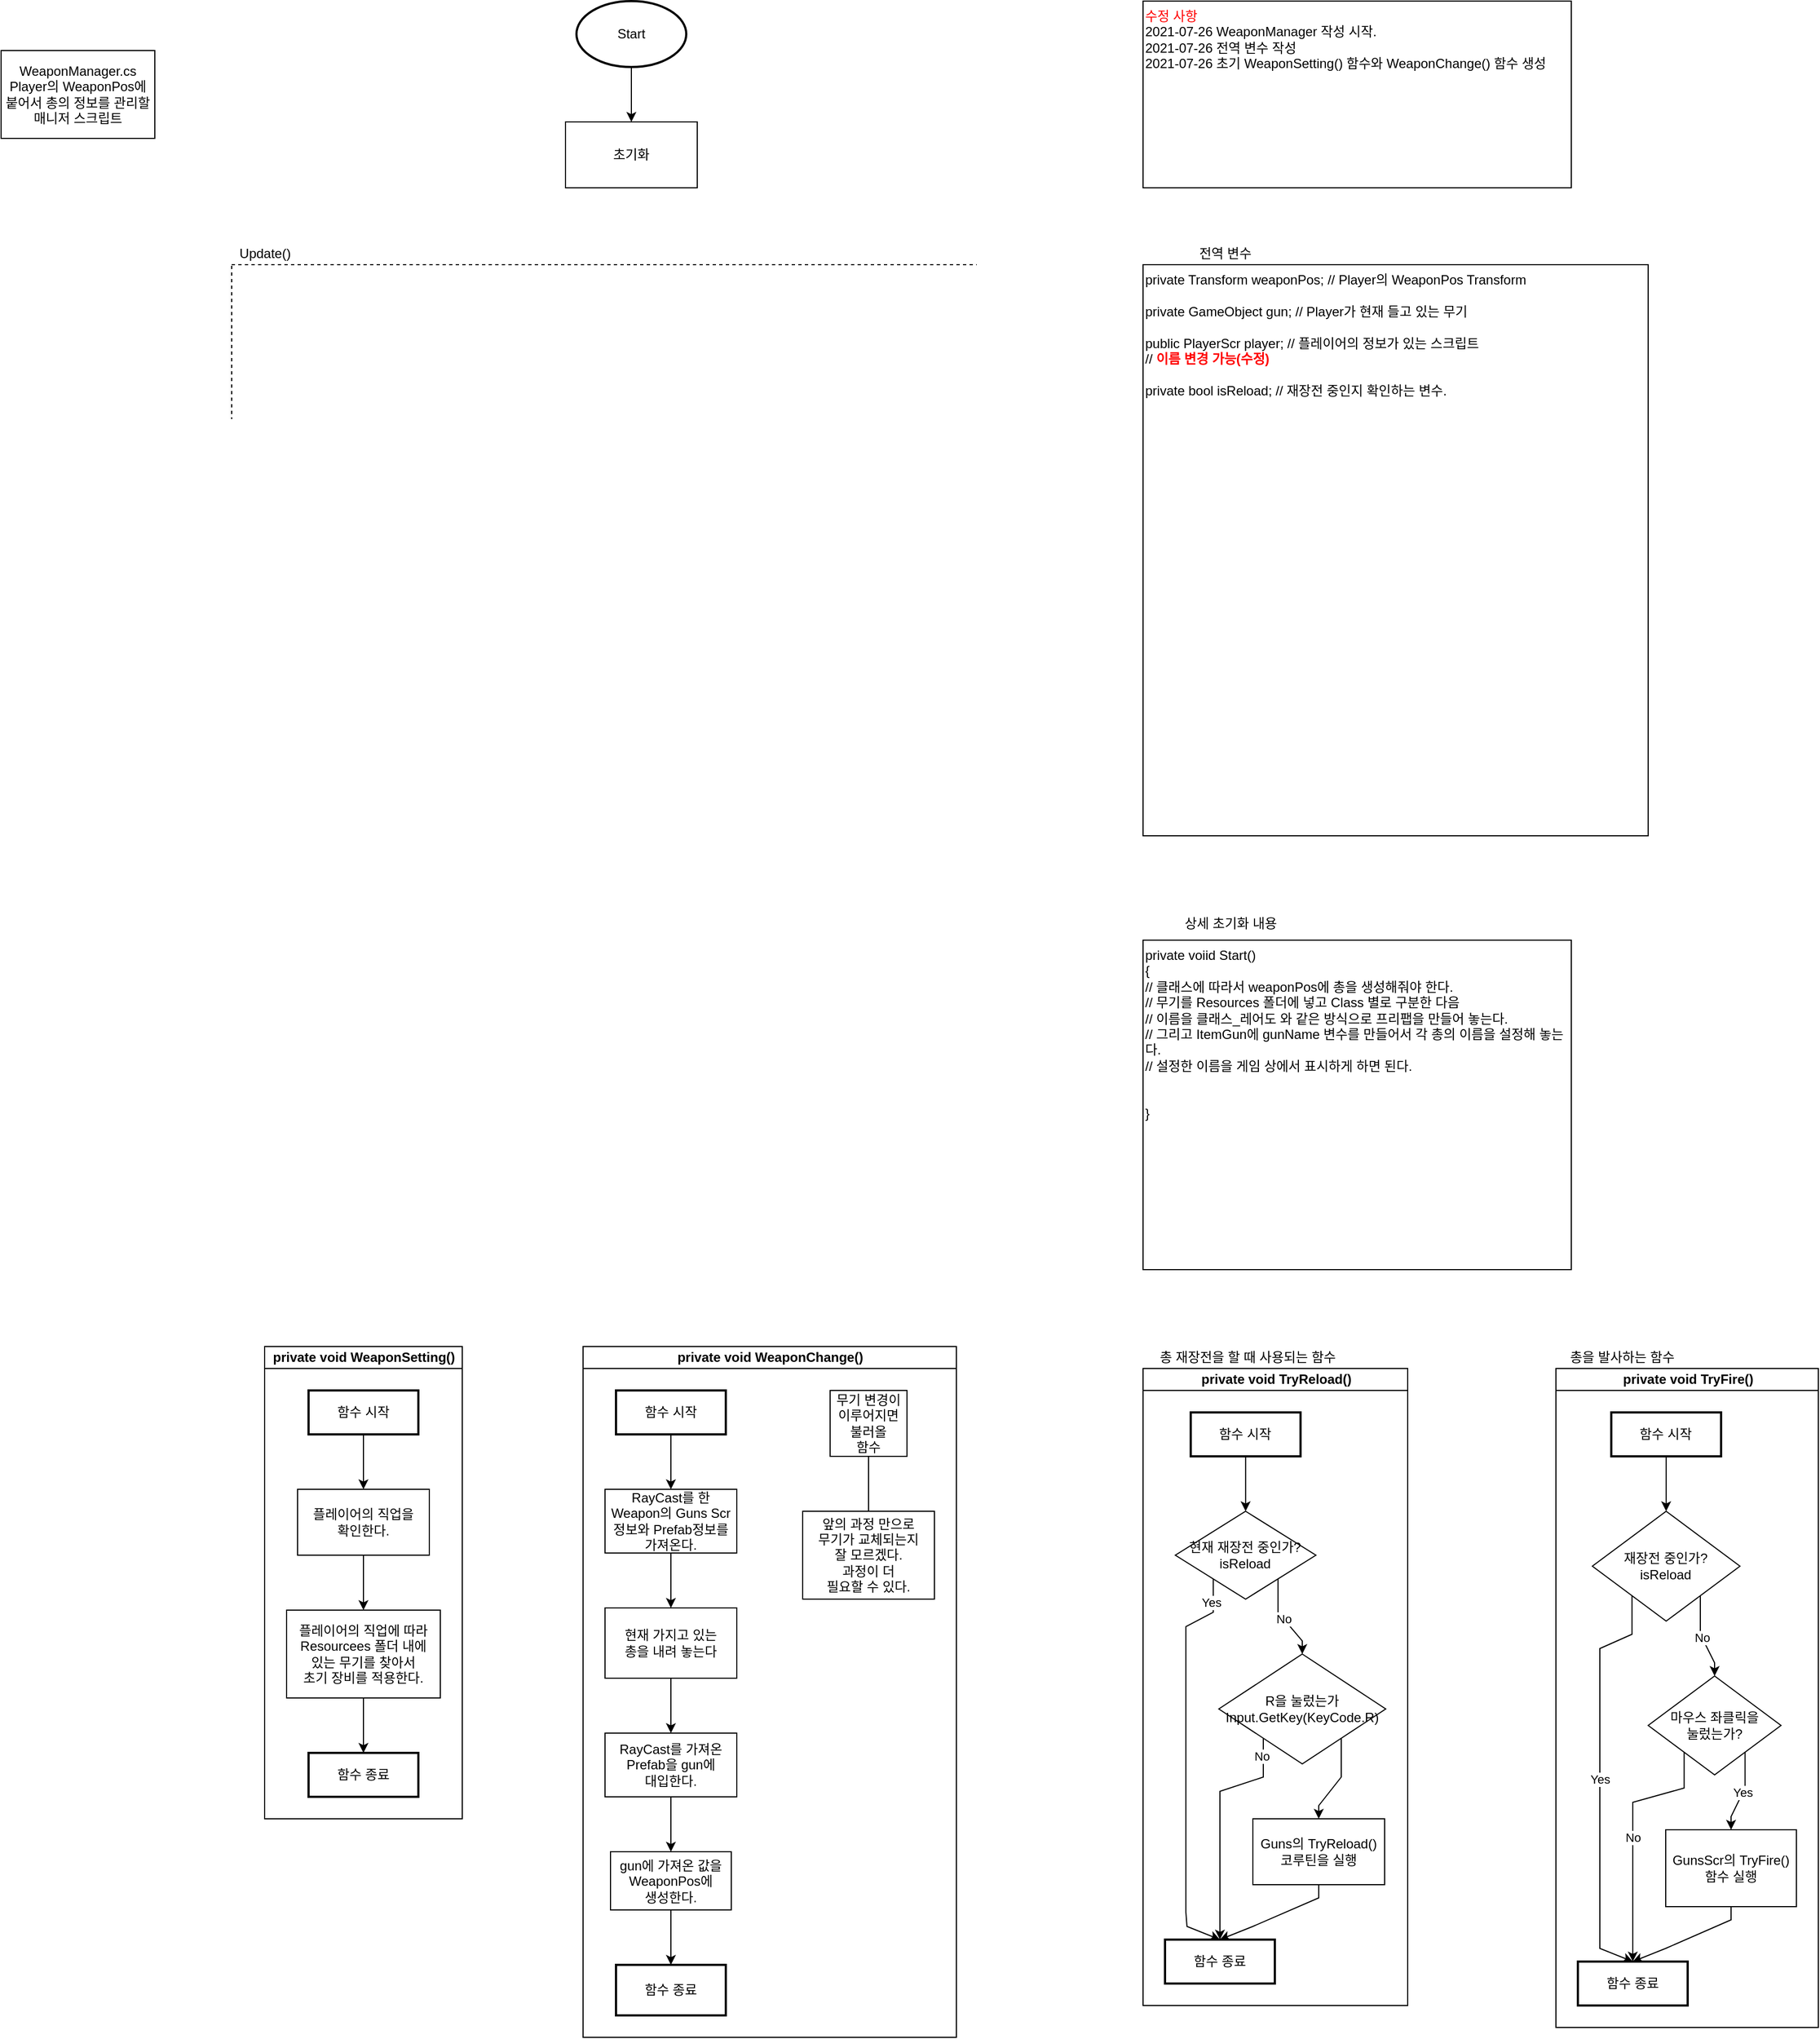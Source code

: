 <mxfile version="13.9.9" type="device"><diagram id="fbpAZVnEKRKCzAowPleW" name="페이지-1"><mxGraphModel dx="2105" dy="948" grid="1" gridSize="10" guides="1" tooltips="1" connect="1" arrows="1" fold="1" page="1" pageScale="1" pageWidth="827" pageHeight="1169" math="0" shadow="0"><root><mxCell id="0"/><mxCell id="1" parent="0"/><mxCell id="R7Zz_K95-D4hdkjk5hmP-1" value="WeaponManager.cs&lt;br&gt;Player의 WeaponPos에 붙어서 총의 정보를 관리할 매니저 스크립트" style="rounded=0;whiteSpace=wrap;html=1;" parent="1" vertex="1"><mxGeometry x="-160" y="75" width="140" height="80" as="geometry"/></mxCell><mxCell id="R7Zz_K95-D4hdkjk5hmP-2" value="&lt;font color=&quot;#ff0000&quot;&gt;수정 사항&lt;br&gt;&lt;/font&gt;2021-07-26 WeaponManager 작성 시작.&lt;br&gt;2021-07-26 전역 변수 작성&lt;br&gt;2021-07-26 초기 WeaponSetting() 함수와 WeaponChange() 함수 생성" style="rounded=0;whiteSpace=wrap;html=1;align=left;verticalAlign=top;" parent="1" vertex="1"><mxGeometry x="880" y="30" width="390" height="170" as="geometry"/></mxCell><mxCell id="R7Zz_K95-D4hdkjk5hmP-3" value="" style="edgeStyle=orthogonalEdgeStyle;rounded=0;orthogonalLoop=1;jettySize=auto;html=1;" parent="1" source="R7Zz_K95-D4hdkjk5hmP-4" target="R7Zz_K95-D4hdkjk5hmP-5" edge="1"><mxGeometry relative="1" as="geometry"/></mxCell><mxCell id="R7Zz_K95-D4hdkjk5hmP-4" value="Start" style="strokeWidth=2;html=1;shape=mxgraph.flowchart.start_1;whiteSpace=wrap;" parent="1" vertex="1"><mxGeometry x="364" y="30" width="100" height="60" as="geometry"/></mxCell><mxCell id="R7Zz_K95-D4hdkjk5hmP-5" value="초기화" style="rounded=0;whiteSpace=wrap;html=1;" parent="1" vertex="1"><mxGeometry x="354" y="140" width="120" height="60" as="geometry"/></mxCell><mxCell id="R7Zz_K95-D4hdkjk5hmP-6" value="private Transform weaponPos; // Player의 WeaponPos Transform&lt;br&gt;&lt;br&gt;private GameObject gun; // Player가 현재 들고 있는 무기&lt;br&gt;&lt;br&gt;public PlayerScr player; // 플레이어의 정보가 있는 스크립트&lt;br&gt;// &lt;font color=&quot;#ff0000&quot; style=&quot;font-weight: bold&quot;&gt;이름 변경 가능(수정)&lt;/font&gt;&lt;br&gt;&lt;br&gt;private bool isReload; // 재장전 중인지 확인하는 변수." style="rounded=0;whiteSpace=wrap;html=1;align=left;verticalAlign=top;fontFamily=Helvetica;" parent="1" vertex="1"><mxGeometry x="880" y="270" width="460" height="520" as="geometry"/></mxCell><mxCell id="R7Zz_K95-D4hdkjk5hmP-7" value="전역 변수" style="text;html=1;strokeColor=none;fillColor=none;align=center;verticalAlign=middle;whiteSpace=wrap;rounded=0;" parent="1" vertex="1"><mxGeometry x="880" y="250" width="150" height="20" as="geometry"/></mxCell><mxCell id="R7Zz_K95-D4hdkjk5hmP-8" value="private voiid Start()&lt;br&gt;{&lt;br&gt;// 클래스에 따라서 weaponPos에 총을 생성해줘야 한다.&lt;br&gt;// 무기를 Resources 폴더에 넣고 Class 별로 구분한 다음&lt;br&gt;// 이름을 클래스_레어도 와 같은 방식으로 프리팹을 만들어 놓는다.&lt;br&gt;// 그리고 ItemGun에 gunName 변수를 만들어서 각 총의 이름을 설정해 놓는다.&lt;br&gt;// 설정한 이름을 게임 상에서 표시하게 하면 된다.&lt;br&gt;&lt;br&gt;&lt;br&gt;}" style="rounded=0;whiteSpace=wrap;html=1;align=left;verticalAlign=top;" parent="1" vertex="1"><mxGeometry x="880" y="885" width="390" height="300" as="geometry"/></mxCell><mxCell id="R7Zz_K95-D4hdkjk5hmP-9" value="상세 초기화 내용" style="text;html=1;strokeColor=none;fillColor=none;align=center;verticalAlign=middle;whiteSpace=wrap;rounded=0;" parent="1" vertex="1"><mxGeometry x="880" y="860" width="160" height="20" as="geometry"/></mxCell><mxCell id="R7Zz_K95-D4hdkjk5hmP-10" value="private void WeaponChange()" style="swimlane;html=1;startSize=20;horizontal=1;childLayout=flowLayout;flowOrientation=north;resizable=0;interRankCellSpacing=50;containerType=tree;" parent="1" vertex="1"><mxGeometry x="370" y="1255" width="340" height="629" as="geometry"/></mxCell><mxCell id="R7Zz_K95-D4hdkjk5hmP-11" value="함수 시작" style="strokeWidth=2;whiteSpace=wrap;html=1;" parent="R7Zz_K95-D4hdkjk5hmP-10" vertex="1"><mxGeometry x="30" y="40" width="100" height="40" as="geometry"/></mxCell><mxCell id="R7Zz_K95-D4hdkjk5hmP-24" value="무기 변경이&lt;br&gt;이루어지면&lt;br&gt;불러올&lt;br&gt;함수" style="rounded=0;whiteSpace=wrap;html=1;" parent="R7Zz_K95-D4hdkjk5hmP-10" vertex="1"><mxGeometry x="225" y="40" width="70" height="60" as="geometry"/></mxCell><mxCell id="R7Zz_K95-D4hdkjk5hmP-25" value="" style="edgeStyle=orthogonalEdgeStyle;rounded=0;orthogonalLoop=1;jettySize=auto;html=1;noEdgeStyle=1;orthogonal=1;" parent="R7Zz_K95-D4hdkjk5hmP-10" source="R7Zz_K95-D4hdkjk5hmP-11" target="R7Zz_K95-D4hdkjk5hmP-26" edge="1"><mxGeometry relative="1" as="geometry"><Array as="points"><mxPoint x="80" y="92"/><mxPoint x="80" y="118"/></Array></mxGeometry></mxCell><mxCell id="R7Zz_K95-D4hdkjk5hmP-54" style="edgeStyle=orthogonalEdgeStyle;rounded=0;orthogonalLoop=1;jettySize=auto;html=1;entryX=0.5;entryY=0;entryDx=0;entryDy=0;noEdgeStyle=1;orthogonal=1;" parent="R7Zz_K95-D4hdkjk5hmP-10" source="R7Zz_K95-D4hdkjk5hmP-26" target="R7Zz_K95-D4hdkjk5hmP-44" edge="1"><mxGeometry relative="1" as="geometry"><Array as="points"><mxPoint x="80" y="200"/><mxPoint x="80" y="226"/></Array></mxGeometry></mxCell><mxCell id="R7Zz_K95-D4hdkjk5hmP-26" value="RayCast를 한&lt;br&gt;Weapon의 Guns Scr&lt;br&gt;정보와 Prefab정보를&lt;br&gt;가져온다." style="whiteSpace=wrap;html=1;" parent="R7Zz_K95-D4hdkjk5hmP-10" vertex="1"><mxGeometry x="20" y="130" width="120" height="58" as="geometry"/></mxCell><mxCell id="R7Zz_K95-D4hdkjk5hmP-56" style="edgeStyle=orthogonalEdgeStyle;rounded=0;orthogonalLoop=1;jettySize=auto;html=1;entryX=0.5;entryY=0;entryDx=0;entryDy=0;noEdgeStyle=1;orthogonal=1;" parent="R7Zz_K95-D4hdkjk5hmP-10" source="R7Zz_K95-D4hdkjk5hmP-28" target="R7Zz_K95-D4hdkjk5hmP-53" edge="1"><mxGeometry relative="1" as="geometry"><Array as="points"><mxPoint x="80" y="422"/><mxPoint x="80" y="448"/></Array></mxGeometry></mxCell><mxCell id="R7Zz_K95-D4hdkjk5hmP-28" value="RayCast를 가져온&lt;br&gt;Prefab을 gun에&lt;br&gt;대입한다." style="whiteSpace=wrap;html=1;" parent="R7Zz_K95-D4hdkjk5hmP-10" vertex="1"><mxGeometry x="20" y="352" width="120" height="58" as="geometry"/></mxCell><mxCell id="R7Zz_K95-D4hdkjk5hmP-31" value="함수 종료" style="strokeWidth=2;whiteSpace=wrap;html=1;" parent="R7Zz_K95-D4hdkjk5hmP-10" vertex="1"><mxGeometry x="30" y="563" width="100" height="46" as="geometry"/></mxCell><mxCell id="R7Zz_K95-D4hdkjk5hmP-33" value="앞의 과정 만으로&lt;br&gt;무기가 교체되는지&lt;br&gt;잘 모르겠다.&lt;br&gt;과정이 더&lt;br&gt;필요할 수 있다." style="whiteSpace=wrap;html=1;" parent="R7Zz_K95-D4hdkjk5hmP-10" vertex="1"><mxGeometry x="200" y="150" width="120" height="80" as="geometry"/></mxCell><mxCell id="R7Zz_K95-D4hdkjk5hmP-37" value="" style="endArrow=none;html=1;exitX=0.5;exitY=1;exitDx=0;exitDy=0;entryX=0.5;entryY=0;entryDx=0;entryDy=0;noEdgeStyle=1;orthogonal=1;" parent="R7Zz_K95-D4hdkjk5hmP-10" source="R7Zz_K95-D4hdkjk5hmP-24" target="R7Zz_K95-D4hdkjk5hmP-33" edge="1"><mxGeometry width="50" height="50" relative="1" as="geometry"><mxPoint x="807.074" y="1500" as="sourcePoint"/><mxPoint x="857.074" y="1450" as="targetPoint"/><Array as="points"><mxPoint x="260" y="112"/><mxPoint x="260" y="138"/></Array></mxGeometry></mxCell><mxCell id="R7Zz_K95-D4hdkjk5hmP-55" style="edgeStyle=orthogonalEdgeStyle;rounded=0;orthogonalLoop=1;jettySize=auto;html=1;entryX=0.5;entryY=0;entryDx=0;entryDy=0;noEdgeStyle=1;orthogonal=1;" parent="R7Zz_K95-D4hdkjk5hmP-10" source="R7Zz_K95-D4hdkjk5hmP-44" target="R7Zz_K95-D4hdkjk5hmP-28" edge="1"><mxGeometry relative="1" as="geometry"><Array as="points"><mxPoint x="80" y="314"/><mxPoint x="80" y="340"/></Array></mxGeometry></mxCell><mxCell id="R7Zz_K95-D4hdkjk5hmP-44" value="현재 가지고 있는&lt;br&gt;총을 내려 놓는다" style="whiteSpace=wrap;html=1;" parent="R7Zz_K95-D4hdkjk5hmP-10" vertex="1"><mxGeometry x="20" y="238" width="120" height="64" as="geometry"/></mxCell><mxCell id="R7Zz_K95-D4hdkjk5hmP-57" style="edgeStyle=orthogonalEdgeStyle;rounded=0;orthogonalLoop=1;jettySize=auto;html=1;entryX=0.5;entryY=0;entryDx=0;entryDy=0;noEdgeStyle=1;orthogonal=1;" parent="R7Zz_K95-D4hdkjk5hmP-10" source="R7Zz_K95-D4hdkjk5hmP-53" target="R7Zz_K95-D4hdkjk5hmP-31" edge="1"><mxGeometry relative="1" as="geometry"><Array as="points"><mxPoint x="80" y="525"/><mxPoint x="80" y="551"/></Array></mxGeometry></mxCell><mxCell id="R7Zz_K95-D4hdkjk5hmP-53" value="gun에 가져온 값을&lt;br&gt;WeaponPos에&lt;br&gt;생성한다." style="whiteSpace=wrap;html=1;" parent="R7Zz_K95-D4hdkjk5hmP-10" vertex="1"><mxGeometry x="25" y="460" width="110" height="53" as="geometry"/></mxCell><mxCell id="R7Zz_K95-D4hdkjk5hmP-22" value="private void WeaponSetting()" style="swimlane;html=1;startSize=20;horizontal=1;childLayout=flowLayout;flowOrientation=north;resizable=0;interRankCellSpacing=50;containerType=tree;" parent="1" vertex="1"><mxGeometry x="80" y="1255" width="180" height="430" as="geometry"/></mxCell><mxCell id="R7Zz_K95-D4hdkjk5hmP-23" value="함수 시작" style="strokeWidth=2;whiteSpace=wrap;html=1;" parent="R7Zz_K95-D4hdkjk5hmP-22" vertex="1"><mxGeometry x="40" y="40" width="100" height="40" as="geometry"/></mxCell><mxCell id="R7Zz_K95-D4hdkjk5hmP-39" value="" style="edgeStyle=orthogonalEdgeStyle;rounded=0;orthogonalLoop=1;jettySize=auto;html=1;noEdgeStyle=1;orthogonal=1;" parent="R7Zz_K95-D4hdkjk5hmP-22" source="R7Zz_K95-D4hdkjk5hmP-23" target="R7Zz_K95-D4hdkjk5hmP-40" edge="1"><mxGeometry relative="1" as="geometry"><Array as="points"><mxPoint x="90" y="92"/><mxPoint x="90" y="118"/></Array></mxGeometry></mxCell><mxCell id="R7Zz_K95-D4hdkjk5hmP-40" value="플레이어의 직업을&lt;br&gt;확인한다." style="whiteSpace=wrap;html=1;" parent="R7Zz_K95-D4hdkjk5hmP-22" vertex="1"><mxGeometry x="30" y="130" width="120" height="60" as="geometry"/></mxCell><mxCell id="R7Zz_K95-D4hdkjk5hmP-46" value="" style="edgeStyle=orthogonalEdgeStyle;rounded=0;orthogonalLoop=1;jettySize=auto;html=1;noEdgeStyle=1;orthogonal=1;" parent="R7Zz_K95-D4hdkjk5hmP-22" source="R7Zz_K95-D4hdkjk5hmP-40" target="R7Zz_K95-D4hdkjk5hmP-47" edge="1"><mxGeometry relative="1" as="geometry"><mxPoint x="420" y="860" as="sourcePoint"/><Array as="points"><mxPoint x="90" y="202"/><mxPoint x="90" y="228"/></Array></mxGeometry></mxCell><mxCell id="R7Zz_K95-D4hdkjk5hmP-51" style="edgeStyle=orthogonalEdgeStyle;rounded=0;orthogonalLoop=1;jettySize=auto;html=1;entryX=0.5;entryY=0;entryDx=0;entryDy=0;noEdgeStyle=1;orthogonal=1;" parent="R7Zz_K95-D4hdkjk5hmP-22" source="R7Zz_K95-D4hdkjk5hmP-47" target="R7Zz_K95-D4hdkjk5hmP-50" edge="1"><mxGeometry relative="1" as="geometry"><Array as="points"><mxPoint x="90" y="332"/><mxPoint x="90" y="358"/></Array></mxGeometry></mxCell><mxCell id="R7Zz_K95-D4hdkjk5hmP-47" value="플레이어의 직업에 따라&lt;br&gt;Resourcees 폴더 내에&lt;br&gt;있는 무기를 찾아서&lt;br&gt;초기 장비를 적용한다." style="whiteSpace=wrap;html=1;" parent="R7Zz_K95-D4hdkjk5hmP-22" vertex="1"><mxGeometry x="20" y="240" width="140" height="80" as="geometry"/></mxCell><mxCell id="R7Zz_K95-D4hdkjk5hmP-50" value="함수 종료" style="strokeWidth=2;whiteSpace=wrap;html=1;" parent="R7Zz_K95-D4hdkjk5hmP-22" vertex="1"><mxGeometry x="40" y="370" width="100" height="40" as="geometry"/></mxCell><mxCell id="e2zvlP6zOubOKXPlWlrr-2" value="private void TryReload()" style="swimlane;html=1;startSize=20;horizontal=1;childLayout=flowLayout;flowOrientation=north;resizable=0;interRankCellSpacing=50;containerType=tree;shadow=0;" vertex="1" parent="1"><mxGeometry x="880" y="1275" width="241" height="580" as="geometry"/></mxCell><mxCell id="e2zvlP6zOubOKXPlWlrr-3" style="edgeStyle=orthogonalEdgeStyle;rounded=0;orthogonalLoop=1;jettySize=auto;html=1;entryX=0.5;entryY=0;entryDx=0;entryDy=0;noEdgeStyle=1;orthogonal=1;" edge="1" parent="e2zvlP6zOubOKXPlWlrr-2" source="e2zvlP6zOubOKXPlWlrr-4" target="e2zvlP6zOubOKXPlWlrr-6"><mxGeometry relative="1" as="geometry"><Array as="points"><mxPoint x="93.407" y="92"/><mxPoint x="93.407" y="118"/></Array></mxGeometry></mxCell><mxCell id="e2zvlP6zOubOKXPlWlrr-4" value="함수 시작" style="strokeWidth=2;whiteSpace=wrap;html=1;" vertex="1" parent="e2zvlP6zOubOKXPlWlrr-2"><mxGeometry x="43.407" y="40" width="100" height="40" as="geometry"/></mxCell><mxCell id="e2zvlP6zOubOKXPlWlrr-5" value="Yes" style="edgeStyle=orthogonalEdgeStyle;rounded=0;orthogonalLoop=1;jettySize=auto;html=1;entryX=0.5;entryY=0;entryDx=0;entryDy=0;noEdgeStyle=1;orthogonal=1;" edge="1" parent="e2zvlP6zOubOKXPlWlrr-2" source="e2zvlP6zOubOKXPlWlrr-6" target="e2zvlP6zOubOKXPlWlrr-11"><mxGeometry x="-0.881" y="-2" relative="1" as="geometry"><Array as="points"><mxPoint x="63.907" y="222"/><mxPoint x="39" y="235"/><mxPoint x="39" y="385"/><mxPoint x="39" y="385"/><mxPoint x="39" y="495"/><mxPoint x="40" y="508"/></Array><mxPoint as="offset"/></mxGeometry></mxCell><mxCell id="e2zvlP6zOubOKXPlWlrr-6" value="현재 재장전 중인가?&lt;br&gt;isReload" style="rhombus;whiteSpace=wrap;html=1;rounded=0;" vertex="1" parent="e2zvlP6zOubOKXPlWlrr-2"><mxGeometry x="29.407" y="130" width="128" height="80" as="geometry"/></mxCell><mxCell id="e2zvlP6zOubOKXPlWlrr-7" value="No" style="edgeStyle=orthogonalEdgeStyle;rounded=0;orthogonalLoop=1;jettySize=auto;html=1;entryX=0.5;entryY=0;entryDx=0;entryDy=0;noEdgeStyle=1;orthogonal=1;" edge="1" parent="e2zvlP6zOubOKXPlWlrr-2" source="e2zvlP6zOubOKXPlWlrr-6" target="e2zvlP6zOubOKXPlWlrr-10"><mxGeometry relative="1" as="geometry"><mxPoint x="1964.808" y="4100" as="sourcePoint"/><Array as="points"><mxPoint x="122.907" y="222"/><mxPoint x="145" y="248"/></Array></mxGeometry></mxCell><mxCell id="e2zvlP6zOubOKXPlWlrr-8" value="No" style="edgeStyle=orthogonalEdgeStyle;rounded=0;orthogonalLoop=1;jettySize=auto;html=1;entryX=0.5;entryY=0;entryDx=0;entryDy=0;noEdgeStyle=1;orthogonal=1;" edge="1" parent="e2zvlP6zOubOKXPlWlrr-2" source="e2zvlP6zOubOKXPlWlrr-10" target="e2zvlP6zOubOKXPlWlrr-11"><mxGeometry x="-0.851" y="-2" relative="1" as="geometry"><Array as="points"><mxPoint x="109.5" y="372"/><mxPoint x="70" y="385"/><mxPoint x="70" y="495"/><mxPoint x="70" y="506"/></Array><mxPoint as="offset"/></mxGeometry></mxCell><mxCell id="e2zvlP6zOubOKXPlWlrr-9" style="edgeStyle=orthogonalEdgeStyle;rounded=0;orthogonalLoop=1;jettySize=auto;html=1;entryX=0.5;entryY=0;entryDx=0;entryDy=0;noEdgeStyle=1;orthogonal=1;" edge="1" parent="e2zvlP6zOubOKXPlWlrr-2" source="e2zvlP6zOubOKXPlWlrr-10" target="e2zvlP6zOubOKXPlWlrr-13"><mxGeometry relative="1" as="geometry"><Array as="points"><mxPoint x="180.5" y="372"/><mxPoint x="160" y="398"/></Array></mxGeometry></mxCell><mxCell id="e2zvlP6zOubOKXPlWlrr-10" value="R을 눌렀는가&lt;br&gt;Input.GetKey(KeyCode.R)" style="rhombus;whiteSpace=wrap;html=1;rounded=0;" vertex="1" parent="e2zvlP6zOubOKXPlWlrr-2"><mxGeometry x="69" y="260" width="152" height="100" as="geometry"/></mxCell><mxCell id="e2zvlP6zOubOKXPlWlrr-11" value="함수 종료" style="strokeWidth=2;whiteSpace=wrap;html=1;" vertex="1" parent="e2zvlP6zOubOKXPlWlrr-2"><mxGeometry x="20" y="520" width="100" height="40" as="geometry"/></mxCell><mxCell id="e2zvlP6zOubOKXPlWlrr-12" style="edgeStyle=orthogonalEdgeStyle;rounded=0;orthogonalLoop=1;jettySize=auto;html=1;entryX=0.5;entryY=0;entryDx=0;entryDy=0;noEdgeStyle=1;orthogonal=1;" edge="1" parent="e2zvlP6zOubOKXPlWlrr-2" source="e2zvlP6zOubOKXPlWlrr-13" target="e2zvlP6zOubOKXPlWlrr-11"><mxGeometry relative="1" as="geometry"><Array as="points"><mxPoint x="160" y="482"/><mxPoint x="100" y="508"/></Array></mxGeometry></mxCell><mxCell id="e2zvlP6zOubOKXPlWlrr-13" value="Guns의 TryReload()&lt;br&gt;코루틴을 실행" style="rounded=0;whiteSpace=wrap;html=1;" vertex="1" parent="e2zvlP6zOubOKXPlWlrr-2"><mxGeometry x="100" y="410" width="120" height="60" as="geometry"/></mxCell><mxCell id="e2zvlP6zOubOKXPlWlrr-14" value="private void TryFire()" style="swimlane;html=1;startSize=20;horizontal=1;childLayout=flowLayout;flowOrientation=north;resizable=0;interRankCellSpacing=50;containerType=tree;shadow=0;" vertex="1" parent="1"><mxGeometry x="1256" y="1275" width="239" height="600" as="geometry"/></mxCell><mxCell id="e2zvlP6zOubOKXPlWlrr-15" value="함수 시작" style="strokeWidth=2;whiteSpace=wrap;html=1;" vertex="1" parent="e2zvlP6zOubOKXPlWlrr-14"><mxGeometry x="50.393" y="40" width="100" height="40" as="geometry"/></mxCell><mxCell id="e2zvlP6zOubOKXPlWlrr-16" value="No" style="edgeStyle=orthogonalEdgeStyle;rounded=0;orthogonalLoop=1;jettySize=auto;html=1;entryX=0.5;entryY=0;entryDx=0;entryDy=0;noEdgeStyle=1;orthogonal=1;" edge="1" parent="e2zvlP6zOubOKXPlWlrr-14" source="e2zvlP6zOubOKXPlWlrr-17" target="e2zvlP6zOubOKXPlWlrr-18"><mxGeometry relative="1" as="geometry"><Array as="points"><mxPoint x="116.773" y="382"/><mxPoint x="70" y="395"/><mxPoint x="70" y="515"/><mxPoint x="70" y="526"/></Array></mxGeometry></mxCell><mxCell id="e2zvlP6zOubOKXPlWlrr-17" value="마우스 좌클릭을&lt;br&gt;눌렀는가?" style="rhombus;whiteSpace=wrap;html=1;rounded=0;" vertex="1" parent="e2zvlP6zOubOKXPlWlrr-14"><mxGeometry x="84.03" y="280" width="120.97" height="90" as="geometry"/></mxCell><mxCell id="e2zvlP6zOubOKXPlWlrr-18" value="함수 종료" style="strokeWidth=2;whiteSpace=wrap;html=1;" vertex="1" parent="e2zvlP6zOubOKXPlWlrr-14"><mxGeometry x="20" y="540" width="100" height="40" as="geometry"/></mxCell><mxCell id="e2zvlP6zOubOKXPlWlrr-19" value="" style="edgeStyle=orthogonalEdgeStyle;rounded=0;orthogonalLoop=1;jettySize=auto;html=1;noEdgeStyle=1;orthogonal=1;" edge="1" parent="e2zvlP6zOubOKXPlWlrr-14" source="e2zvlP6zOubOKXPlWlrr-15" target="e2zvlP6zOubOKXPlWlrr-22"><mxGeometry relative="1" as="geometry"><Array as="points"><mxPoint x="100.393" y="92"/><mxPoint x="100.393" y="118"/></Array></mxGeometry></mxCell><mxCell id="e2zvlP6zOubOKXPlWlrr-20" value="Yes" style="edgeStyle=orthogonalEdgeStyle;rounded=0;orthogonalLoop=1;jettySize=auto;html=1;entryX=0.5;entryY=0;entryDx=0;entryDy=0;noEdgeStyle=1;orthogonal=1;" edge="1" parent="e2zvlP6zOubOKXPlWlrr-14" source="e2zvlP6zOubOKXPlWlrr-22" target="e2zvlP6zOubOKXPlWlrr-18"><mxGeometry relative="1" as="geometry"><Array as="points"><mxPoint x="69.283" y="242"/><mxPoint x="40" y="255"/><mxPoint x="40" y="395"/><mxPoint x="40" y="395"/><mxPoint x="40" y="515"/><mxPoint x="40" y="528"/></Array></mxGeometry></mxCell><mxCell id="e2zvlP6zOubOKXPlWlrr-21" value="No" style="edgeStyle=orthogonalEdgeStyle;rounded=0;orthogonalLoop=1;jettySize=auto;html=1;entryX=0.5;entryY=0;entryDx=0;entryDy=0;noEdgeStyle=1;orthogonal=1;" edge="1" parent="e2zvlP6zOubOKXPlWlrr-14" source="e2zvlP6zOubOKXPlWlrr-22" target="e2zvlP6zOubOKXPlWlrr-17"><mxGeometry relative="1" as="geometry"><Array as="points"><mxPoint x="131.503" y="242"/><mxPoint x="144.515" y="268"/></Array></mxGeometry></mxCell><mxCell id="e2zvlP6zOubOKXPlWlrr-22" value="재장전 중인가?&lt;br&gt;isReload" style="whiteSpace=wrap;html=1;rhombus;" vertex="1" parent="e2zvlP6zOubOKXPlWlrr-14"><mxGeometry x="33.173" y="130" width="134.44" height="100" as="geometry"/></mxCell><mxCell id="e2zvlP6zOubOKXPlWlrr-23" value="Yes" style="edgeStyle=orthogonalEdgeStyle;rounded=0;orthogonalLoop=1;jettySize=auto;html=1;entryX=0.5;entryY=0;entryDx=0;entryDy=0;noEdgeStyle=1;orthogonal=1;" edge="1" parent="e2zvlP6zOubOKXPlWlrr-14" source="e2zvlP6zOubOKXPlWlrr-17" target="e2zvlP6zOubOKXPlWlrr-25"><mxGeometry relative="1" as="geometry"><mxPoint x="1878.33" y="1841.86" as="sourcePoint"/><Array as="points"><mxPoint x="172.257" y="382"/><mxPoint x="159.515" y="408"/></Array></mxGeometry></mxCell><mxCell id="e2zvlP6zOubOKXPlWlrr-24" style="edgeStyle=orthogonalEdgeStyle;rounded=0;orthogonalLoop=1;jettySize=auto;html=1;entryX=0.5;entryY=0;entryDx=0;entryDy=0;noEdgeStyle=1;orthogonal=1;" edge="1" parent="e2zvlP6zOubOKXPlWlrr-14" source="e2zvlP6zOubOKXPlWlrr-25" target="e2zvlP6zOubOKXPlWlrr-18"><mxGeometry relative="1" as="geometry"><Array as="points"><mxPoint x="159.515" y="502"/><mxPoint x="100" y="528"/></Array></mxGeometry></mxCell><mxCell id="e2zvlP6zOubOKXPlWlrr-25" value="GunsScr의 TryFire()&lt;br&gt;함수 실행" style="whiteSpace=wrap;html=1;rounded=0;" vertex="1" parent="e2zvlP6zOubOKXPlWlrr-14"><mxGeometry x="100" y="420" width="119.03" height="70" as="geometry"/></mxCell><mxCell id="e2zvlP6zOubOKXPlWlrr-26" value="총 재장전을 할 때 사용되는 함수" style="text;html=1;align=center;verticalAlign=middle;resizable=0;points=[];autosize=1;" vertex="1" parent="1"><mxGeometry x="880" y="1255" width="190" height="20" as="geometry"/></mxCell><mxCell id="e2zvlP6zOubOKXPlWlrr-27" value="총을 발사하는 함수" style="text;html=1;align=center;verticalAlign=middle;resizable=0;points=[];autosize=1;" vertex="1" parent="1"><mxGeometry x="1256" y="1255" width="120" height="20" as="geometry"/></mxCell><mxCell id="e2zvlP6zOubOKXPlWlrr-28" value="Update()" style="text;html=1;align=center;verticalAlign=middle;resizable=0;points=[];autosize=1;fontFamily=Helvetica;" vertex="1" parent="1"><mxGeometry x="50" y="250" width="60" height="20" as="geometry"/></mxCell><mxCell id="e2zvlP6zOubOKXPlWlrr-29" value="" style="whiteSpace=wrap;html=1;fontFamily=Helvetica;dashed=1;shadow=1;" vertex="1" parent="1"><mxGeometry x="50" y="270" width="720" height="800" as="geometry"/></mxCell></root></mxGraphModel></diagram></mxfile>